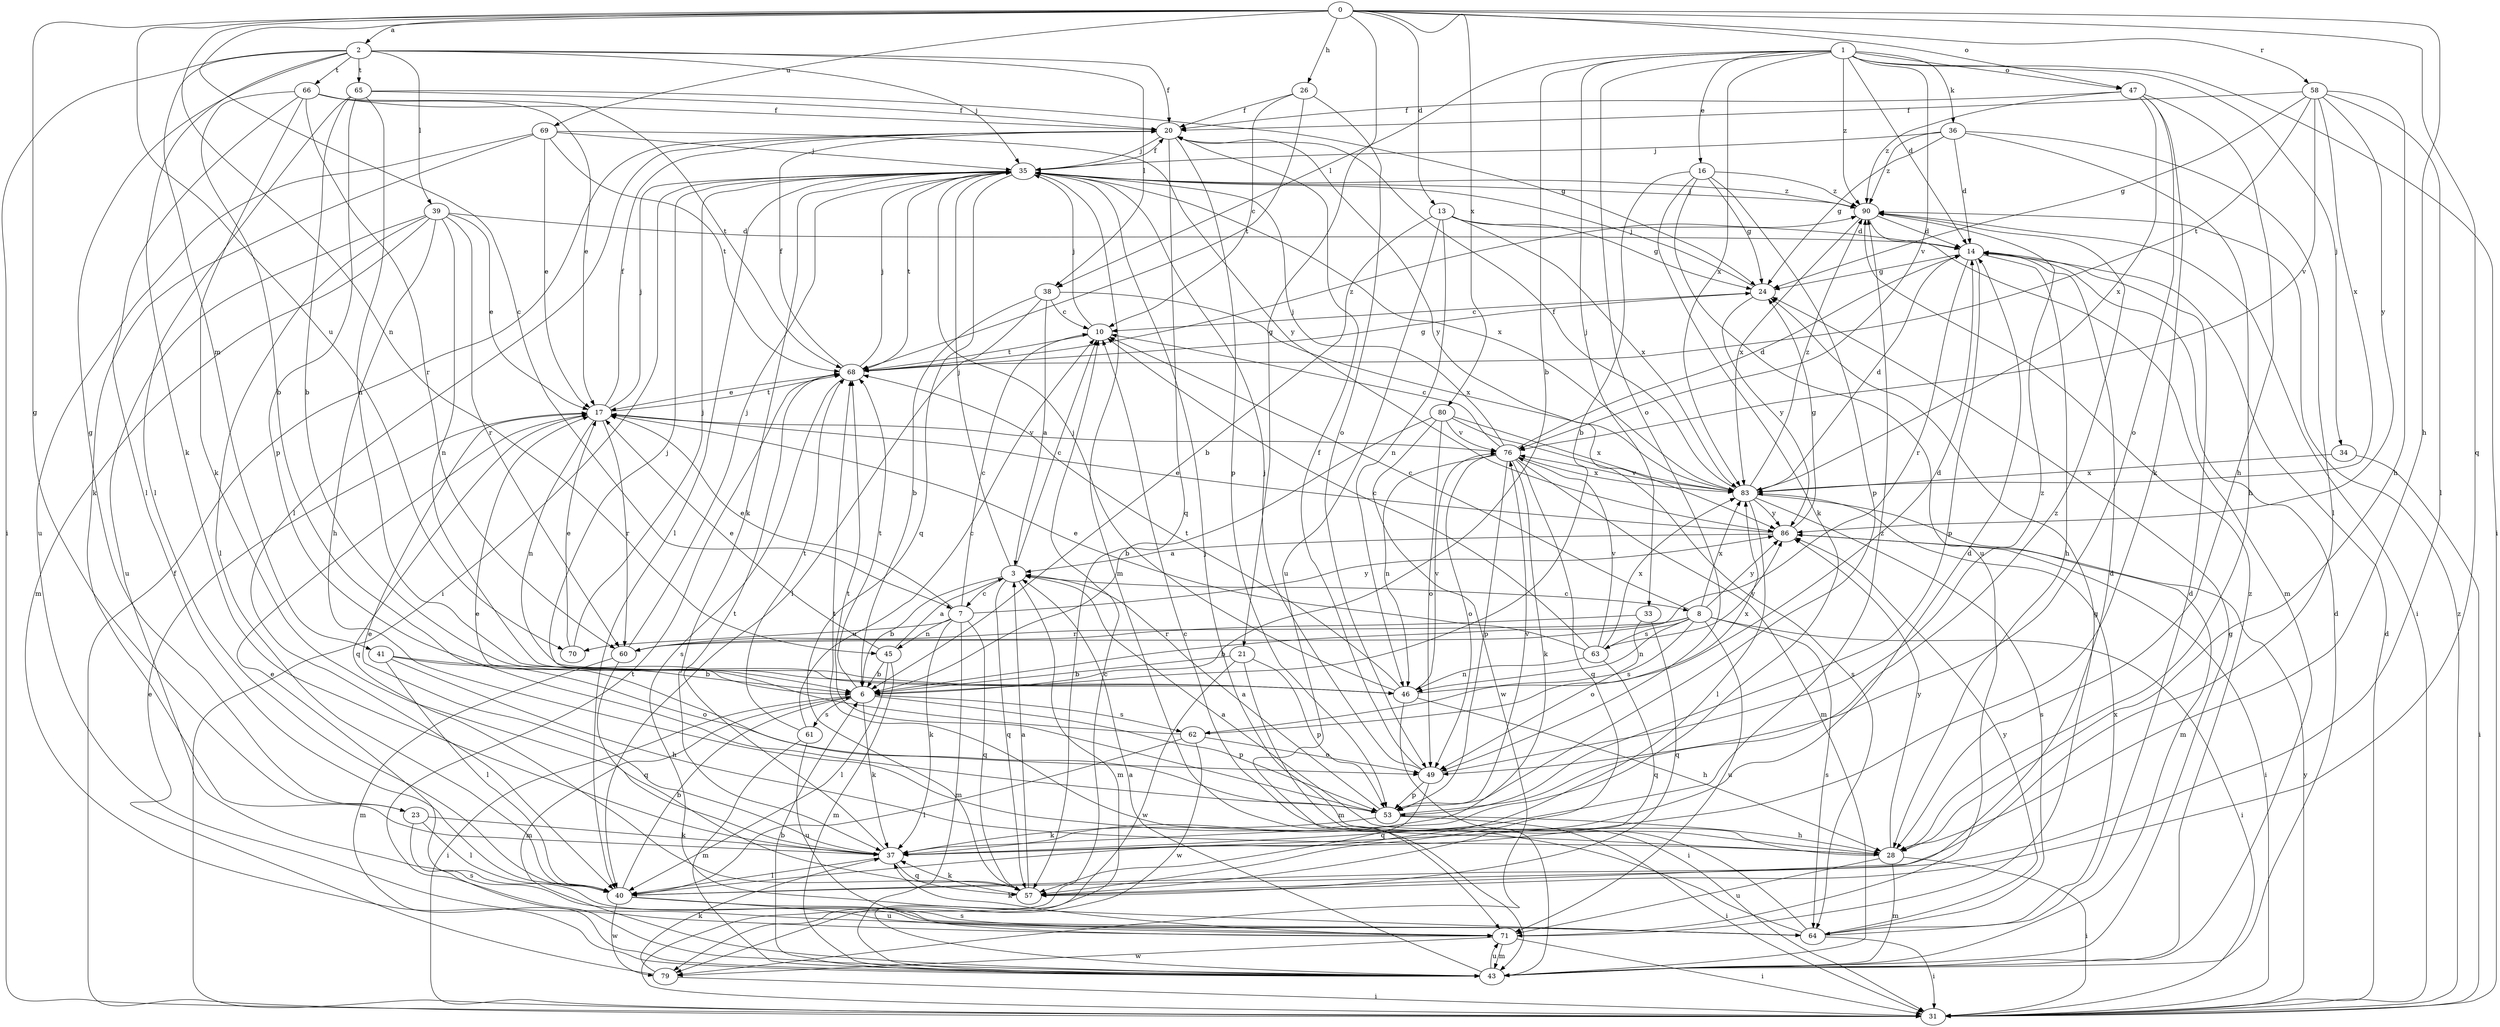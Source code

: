 strict digraph  {
0;
1;
2;
3;
6;
7;
8;
10;
13;
14;
16;
17;
20;
21;
23;
24;
26;
28;
31;
33;
34;
35;
36;
37;
38;
39;
40;
41;
43;
45;
46;
47;
49;
53;
57;
58;
60;
61;
62;
63;
64;
65;
66;
68;
69;
70;
71;
76;
79;
80;
83;
86;
90;
0 -> 2  [label=a];
0 -> 7  [label=c];
0 -> 13  [label=d];
0 -> 21  [label=g];
0 -> 23  [label=g];
0 -> 26  [label=h];
0 -> 28  [label=h];
0 -> 45  [label=n];
0 -> 47  [label=o];
0 -> 57  [label=q];
0 -> 58  [label=r];
0 -> 69  [label=u];
0 -> 70  [label=u];
0 -> 80  [label=x];
1 -> 6  [label=b];
1 -> 14  [label=d];
1 -> 16  [label=e];
1 -> 31  [label=i];
1 -> 33  [label=j];
1 -> 34  [label=j];
1 -> 36  [label=k];
1 -> 38  [label=l];
1 -> 47  [label=o];
1 -> 49  [label=o];
1 -> 76  [label=v];
1 -> 83  [label=x];
1 -> 90  [label=z];
2 -> 20  [label=f];
2 -> 23  [label=g];
2 -> 31  [label=i];
2 -> 35  [label=j];
2 -> 37  [label=k];
2 -> 38  [label=l];
2 -> 39  [label=l];
2 -> 41  [label=m];
2 -> 65  [label=t];
2 -> 66  [label=t];
3 -> 6  [label=b];
3 -> 7  [label=c];
3 -> 8  [label=c];
3 -> 10  [label=c];
3 -> 35  [label=j];
3 -> 43  [label=m];
3 -> 57  [label=q];
6 -> 31  [label=i];
6 -> 37  [label=k];
6 -> 43  [label=m];
6 -> 53  [label=p];
6 -> 61  [label=s];
6 -> 62  [label=s];
6 -> 68  [label=t];
7 -> 10  [label=c];
7 -> 17  [label=e];
7 -> 37  [label=k];
7 -> 43  [label=m];
7 -> 45  [label=n];
7 -> 57  [label=q];
7 -> 70  [label=u];
7 -> 86  [label=y];
8 -> 6  [label=b];
8 -> 10  [label=c];
8 -> 31  [label=i];
8 -> 46  [label=n];
8 -> 60  [label=r];
8 -> 62  [label=s];
8 -> 63  [label=s];
8 -> 64  [label=s];
8 -> 71  [label=u];
8 -> 83  [label=x];
8 -> 86  [label=y];
10 -> 35  [label=j];
10 -> 68  [label=t];
13 -> 6  [label=b];
13 -> 14  [label=d];
13 -> 24  [label=g];
13 -> 46  [label=n];
13 -> 71  [label=u];
13 -> 83  [label=x];
14 -> 24  [label=g];
14 -> 28  [label=h];
14 -> 53  [label=p];
14 -> 60  [label=r];
16 -> 6  [label=b];
16 -> 24  [label=g];
16 -> 37  [label=k];
16 -> 53  [label=p];
16 -> 71  [label=u];
16 -> 90  [label=z];
17 -> 20  [label=f];
17 -> 35  [label=j];
17 -> 46  [label=n];
17 -> 57  [label=q];
17 -> 60  [label=r];
17 -> 68  [label=t];
17 -> 76  [label=v];
20 -> 35  [label=j];
20 -> 40  [label=l];
20 -> 53  [label=p];
20 -> 57  [label=q];
20 -> 86  [label=y];
21 -> 6  [label=b];
21 -> 43  [label=m];
21 -> 53  [label=p];
21 -> 79  [label=w];
23 -> 37  [label=k];
23 -> 40  [label=l];
23 -> 64  [label=s];
24 -> 10  [label=c];
24 -> 35  [label=j];
24 -> 86  [label=y];
26 -> 10  [label=c];
26 -> 20  [label=f];
26 -> 49  [label=o];
26 -> 68  [label=t];
28 -> 3  [label=a];
28 -> 31  [label=i];
28 -> 43  [label=m];
28 -> 68  [label=t];
28 -> 71  [label=u];
28 -> 86  [label=y];
31 -> 10  [label=c];
31 -> 14  [label=d];
31 -> 20  [label=f];
31 -> 86  [label=y];
31 -> 90  [label=z];
33 -> 49  [label=o];
33 -> 57  [label=q];
33 -> 60  [label=r];
34 -> 31  [label=i];
34 -> 83  [label=x];
35 -> 20  [label=f];
35 -> 31  [label=i];
35 -> 37  [label=k];
35 -> 40  [label=l];
35 -> 43  [label=m];
35 -> 57  [label=q];
35 -> 68  [label=t];
35 -> 83  [label=x];
35 -> 90  [label=z];
36 -> 14  [label=d];
36 -> 24  [label=g];
36 -> 28  [label=h];
36 -> 35  [label=j];
36 -> 40  [label=l];
36 -> 90  [label=z];
37 -> 14  [label=d];
37 -> 17  [label=e];
37 -> 40  [label=l];
37 -> 57  [label=q];
37 -> 68  [label=t];
37 -> 90  [label=z];
38 -> 3  [label=a];
38 -> 6  [label=b];
38 -> 10  [label=c];
38 -> 40  [label=l];
38 -> 83  [label=x];
39 -> 14  [label=d];
39 -> 17  [label=e];
39 -> 28  [label=h];
39 -> 40  [label=l];
39 -> 43  [label=m];
39 -> 46  [label=n];
39 -> 60  [label=r];
39 -> 71  [label=u];
40 -> 6  [label=b];
40 -> 64  [label=s];
40 -> 71  [label=u];
40 -> 79  [label=w];
41 -> 6  [label=b];
41 -> 28  [label=h];
41 -> 40  [label=l];
41 -> 49  [label=o];
43 -> 3  [label=a];
43 -> 6  [label=b];
43 -> 14  [label=d];
43 -> 24  [label=g];
43 -> 68  [label=t];
43 -> 71  [label=u];
43 -> 90  [label=z];
45 -> 3  [label=a];
45 -> 6  [label=b];
45 -> 17  [label=e];
45 -> 40  [label=l];
45 -> 43  [label=m];
46 -> 14  [label=d];
46 -> 28  [label=h];
46 -> 31  [label=i];
46 -> 35  [label=j];
46 -> 68  [label=t];
46 -> 76  [label=v];
47 -> 20  [label=f];
47 -> 28  [label=h];
47 -> 37  [label=k];
47 -> 49  [label=o];
47 -> 83  [label=x];
47 -> 90  [label=z];
49 -> 20  [label=f];
49 -> 35  [label=j];
49 -> 53  [label=p];
49 -> 57  [label=q];
49 -> 90  [label=z];
53 -> 3  [label=a];
53 -> 17  [label=e];
53 -> 28  [label=h];
53 -> 31  [label=i];
53 -> 37  [label=k];
53 -> 68  [label=t];
53 -> 76  [label=v];
53 -> 90  [label=z];
57 -> 3  [label=a];
57 -> 14  [label=d];
57 -> 37  [label=k];
58 -> 20  [label=f];
58 -> 24  [label=g];
58 -> 28  [label=h];
58 -> 40  [label=l];
58 -> 68  [label=t];
58 -> 76  [label=v];
58 -> 83  [label=x];
58 -> 86  [label=y];
60 -> 35  [label=j];
60 -> 43  [label=m];
60 -> 57  [label=q];
61 -> 10  [label=c];
61 -> 43  [label=m];
61 -> 68  [label=t];
61 -> 71  [label=u];
62 -> 35  [label=j];
62 -> 40  [label=l];
62 -> 49  [label=o];
62 -> 79  [label=w];
62 -> 83  [label=x];
63 -> 10  [label=c];
63 -> 17  [label=e];
63 -> 46  [label=n];
63 -> 57  [label=q];
63 -> 76  [label=v];
63 -> 83  [label=x];
63 -> 86  [label=y];
64 -> 10  [label=c];
64 -> 14  [label=d];
64 -> 17  [label=e];
64 -> 31  [label=i];
64 -> 35  [label=j];
64 -> 83  [label=x];
64 -> 86  [label=y];
65 -> 6  [label=b];
65 -> 20  [label=f];
65 -> 24  [label=g];
65 -> 40  [label=l];
65 -> 46  [label=n];
65 -> 53  [label=p];
66 -> 6  [label=b];
66 -> 17  [label=e];
66 -> 20  [label=f];
66 -> 37  [label=k];
66 -> 40  [label=l];
66 -> 60  [label=r];
66 -> 68  [label=t];
68 -> 17  [label=e];
68 -> 20  [label=f];
68 -> 24  [label=g];
68 -> 35  [label=j];
68 -> 64  [label=s];
68 -> 90  [label=z];
69 -> 17  [label=e];
69 -> 35  [label=j];
69 -> 37  [label=k];
69 -> 68  [label=t];
69 -> 71  [label=u];
69 -> 86  [label=y];
70 -> 17  [label=e];
70 -> 35  [label=j];
71 -> 24  [label=g];
71 -> 31  [label=i];
71 -> 37  [label=k];
71 -> 43  [label=m];
71 -> 79  [label=w];
76 -> 10  [label=c];
76 -> 14  [label=d];
76 -> 35  [label=j];
76 -> 37  [label=k];
76 -> 43  [label=m];
76 -> 46  [label=n];
76 -> 49  [label=o];
76 -> 53  [label=p];
76 -> 57  [label=q];
76 -> 83  [label=x];
79 -> 17  [label=e];
79 -> 31  [label=i];
79 -> 37  [label=k];
80 -> 6  [label=b];
80 -> 49  [label=o];
80 -> 64  [label=s];
80 -> 76  [label=v];
80 -> 79  [label=w];
80 -> 83  [label=x];
83 -> 14  [label=d];
83 -> 20  [label=f];
83 -> 40  [label=l];
83 -> 43  [label=m];
83 -> 64  [label=s];
83 -> 76  [label=v];
83 -> 86  [label=y];
83 -> 90  [label=z];
86 -> 3  [label=a];
86 -> 17  [label=e];
86 -> 24  [label=g];
86 -> 31  [label=i];
90 -> 14  [label=d];
90 -> 31  [label=i];
90 -> 35  [label=j];
90 -> 43  [label=m];
90 -> 83  [label=x];
}
